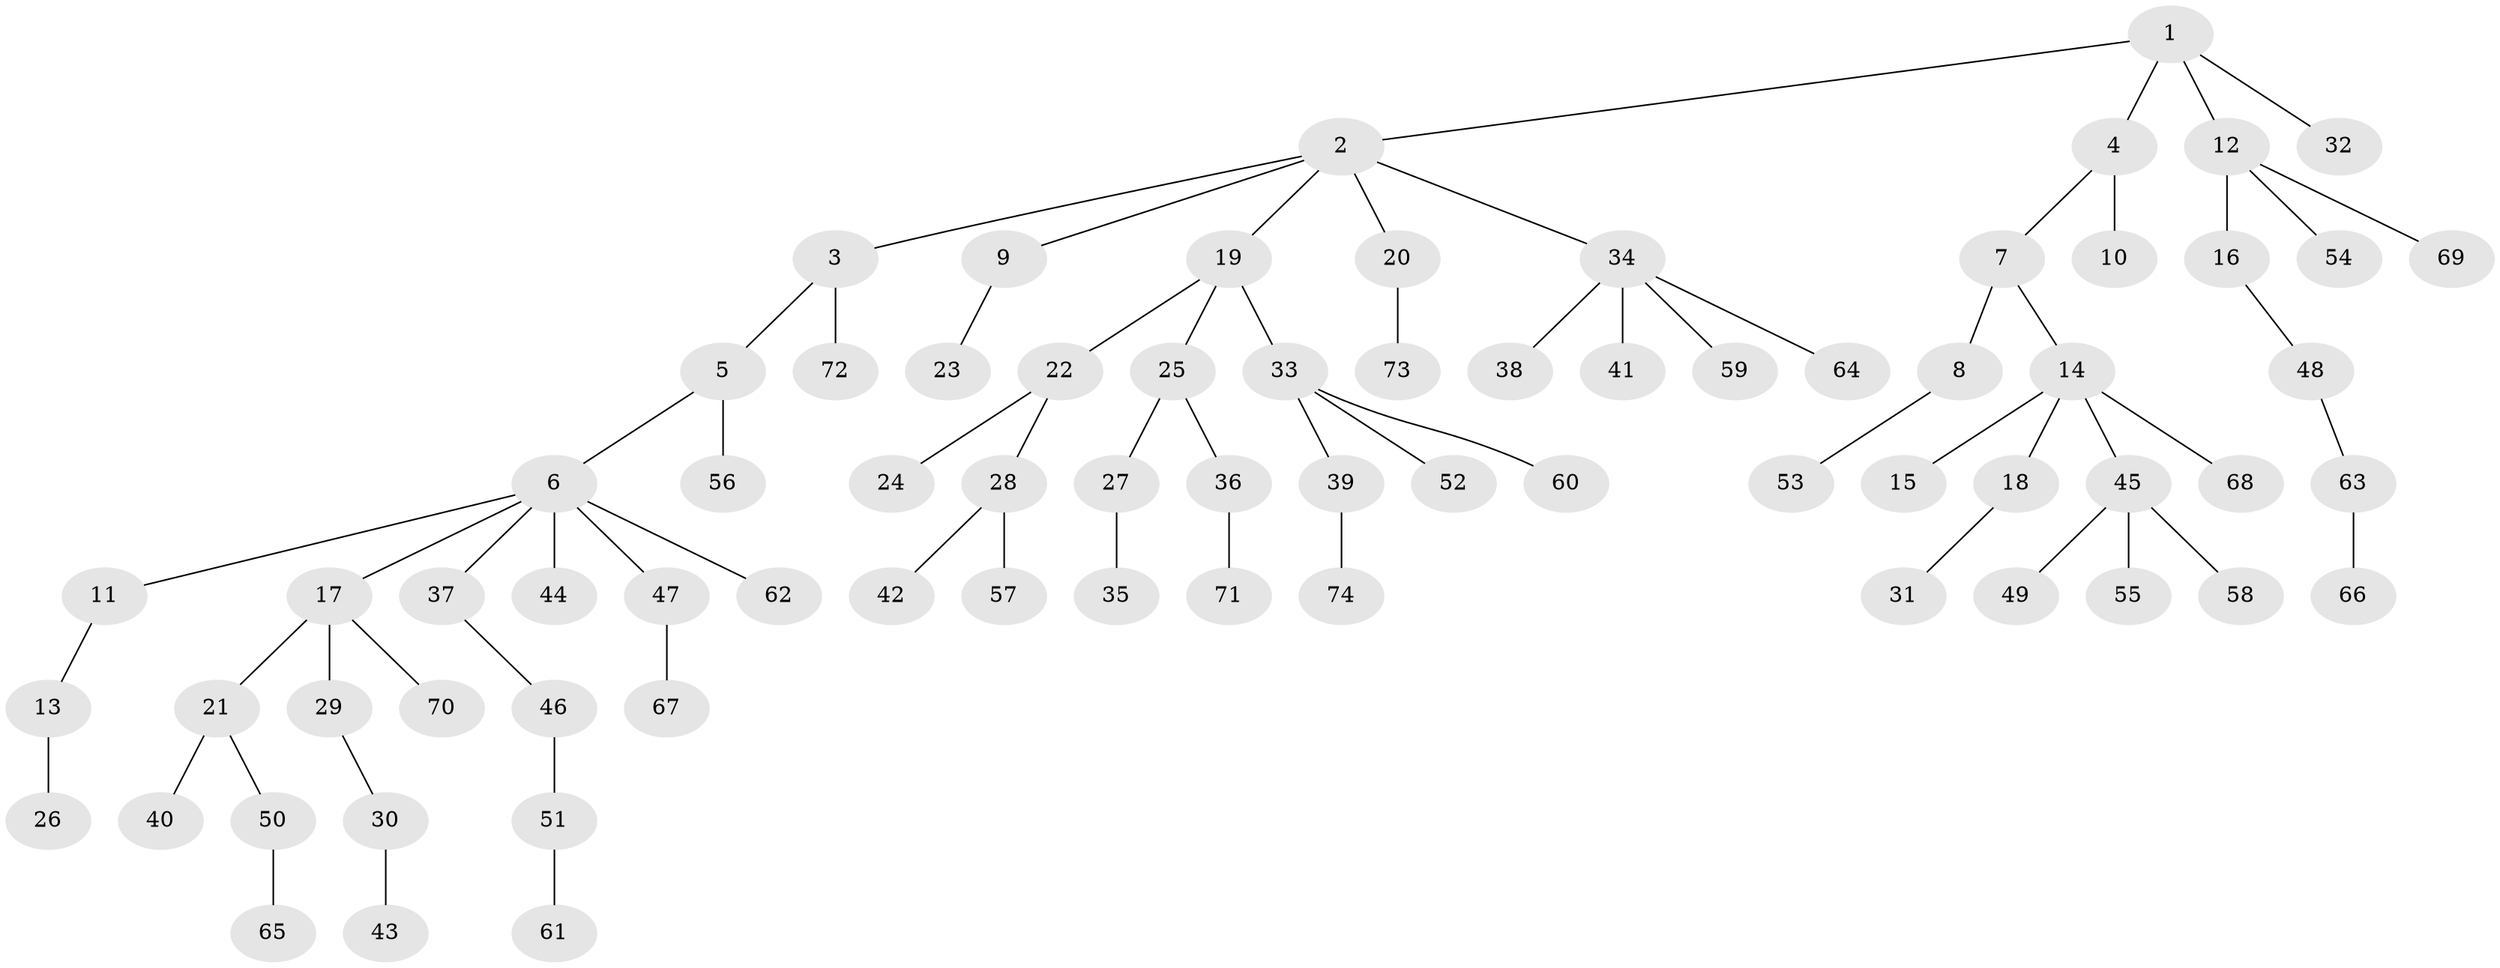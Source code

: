// coarse degree distribution, {3: 0.14, 6: 0.02, 2: 0.2, 8: 0.02, 1: 0.54, 4: 0.08}
// Generated by graph-tools (version 1.1) at 2025/24/03/03/25 07:24:08]
// undirected, 74 vertices, 73 edges
graph export_dot {
graph [start="1"]
  node [color=gray90,style=filled];
  1;
  2;
  3;
  4;
  5;
  6;
  7;
  8;
  9;
  10;
  11;
  12;
  13;
  14;
  15;
  16;
  17;
  18;
  19;
  20;
  21;
  22;
  23;
  24;
  25;
  26;
  27;
  28;
  29;
  30;
  31;
  32;
  33;
  34;
  35;
  36;
  37;
  38;
  39;
  40;
  41;
  42;
  43;
  44;
  45;
  46;
  47;
  48;
  49;
  50;
  51;
  52;
  53;
  54;
  55;
  56;
  57;
  58;
  59;
  60;
  61;
  62;
  63;
  64;
  65;
  66;
  67;
  68;
  69;
  70;
  71;
  72;
  73;
  74;
  1 -- 2;
  1 -- 4;
  1 -- 12;
  1 -- 32;
  2 -- 3;
  2 -- 9;
  2 -- 19;
  2 -- 20;
  2 -- 34;
  3 -- 5;
  3 -- 72;
  4 -- 7;
  4 -- 10;
  5 -- 6;
  5 -- 56;
  6 -- 11;
  6 -- 17;
  6 -- 37;
  6 -- 44;
  6 -- 47;
  6 -- 62;
  7 -- 8;
  7 -- 14;
  8 -- 53;
  9 -- 23;
  11 -- 13;
  12 -- 16;
  12 -- 54;
  12 -- 69;
  13 -- 26;
  14 -- 15;
  14 -- 18;
  14 -- 45;
  14 -- 68;
  16 -- 48;
  17 -- 21;
  17 -- 29;
  17 -- 70;
  18 -- 31;
  19 -- 22;
  19 -- 25;
  19 -- 33;
  20 -- 73;
  21 -- 40;
  21 -- 50;
  22 -- 24;
  22 -- 28;
  25 -- 27;
  25 -- 36;
  27 -- 35;
  28 -- 42;
  28 -- 57;
  29 -- 30;
  30 -- 43;
  33 -- 39;
  33 -- 52;
  33 -- 60;
  34 -- 38;
  34 -- 41;
  34 -- 59;
  34 -- 64;
  36 -- 71;
  37 -- 46;
  39 -- 74;
  45 -- 49;
  45 -- 55;
  45 -- 58;
  46 -- 51;
  47 -- 67;
  48 -- 63;
  50 -- 65;
  51 -- 61;
  63 -- 66;
}
